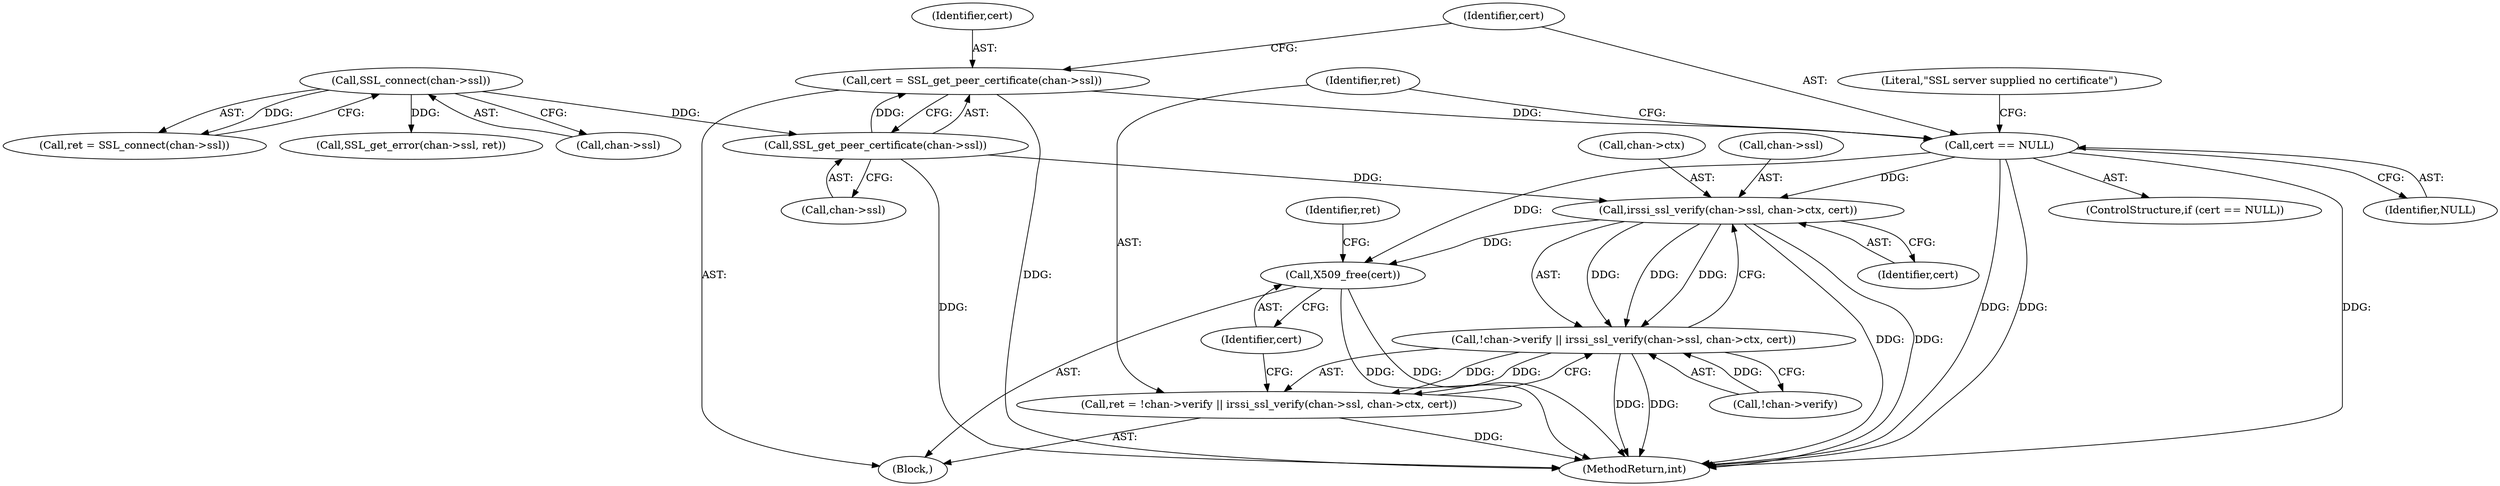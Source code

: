 digraph "0_irssi-proxy_85bbc05b21678e80423815d2ef1dfe26208491ab_0@pointer" {
"1000199" [label="(Call,cert == NULL)"];
"1000192" [label="(Call,cert = SSL_get_peer_certificate(chan->ssl))"];
"1000194" [label="(Call,SSL_get_peer_certificate(chan->ssl))"];
"1000115" [label="(Call,SSL_connect(chan->ssl))"];
"1000215" [label="(Call,irssi_ssl_verify(chan->ssl, chan->ctx, cert))"];
"1000210" [label="(Call,!chan->verify || irssi_ssl_verify(chan->ssl, chan->ctx, cert))"];
"1000208" [label="(Call,ret = !chan->verify || irssi_ssl_verify(chan->ssl, chan->ctx, cert))"];
"1000223" [label="(Call,X509_free(cert))"];
"1000116" [label="(Call,chan->ssl)"];
"1000102" [label="(Block,)"];
"1000219" [label="(Call,chan->ctx)"];
"1000204" [label="(Literal,\"SSL server supplied no certificate\")"];
"1000199" [label="(Call,cert == NULL)"];
"1000223" [label="(Call,X509_free(cert))"];
"1000115" [label="(Call,SSL_connect(chan->ssl))"];
"1000194" [label="(Call,SSL_get_peer_certificate(chan->ssl))"];
"1000113" [label="(Call,ret = SSL_connect(chan->ssl))"];
"1000193" [label="(Identifier,cert)"];
"1000208" [label="(Call,ret = !chan->verify || irssi_ssl_verify(chan->ssl, chan->ctx, cert))"];
"1000211" [label="(Call,!chan->verify)"];
"1000227" [label="(Identifier,ret)"];
"1000200" [label="(Identifier,cert)"];
"1000216" [label="(Call,chan->ssl)"];
"1000224" [label="(Identifier,cert)"];
"1000198" [label="(ControlStructure,if (cert == NULL))"];
"1000231" [label="(MethodReturn,int)"];
"1000192" [label="(Call,cert = SSL_get_peer_certificate(chan->ssl))"];
"1000222" [label="(Identifier,cert)"];
"1000195" [label="(Call,chan->ssl)"];
"1000210" [label="(Call,!chan->verify || irssi_ssl_verify(chan->ssl, chan->ctx, cert))"];
"1000201" [label="(Identifier,NULL)"];
"1000209" [label="(Identifier,ret)"];
"1000126" [label="(Call,SSL_get_error(chan->ssl, ret))"];
"1000215" [label="(Call,irssi_ssl_verify(chan->ssl, chan->ctx, cert))"];
"1000199" -> "1000198"  [label="AST: "];
"1000199" -> "1000201"  [label="CFG: "];
"1000200" -> "1000199"  [label="AST: "];
"1000201" -> "1000199"  [label="AST: "];
"1000204" -> "1000199"  [label="CFG: "];
"1000209" -> "1000199"  [label="CFG: "];
"1000199" -> "1000231"  [label="DDG: "];
"1000199" -> "1000231"  [label="DDG: "];
"1000199" -> "1000231"  [label="DDG: "];
"1000192" -> "1000199"  [label="DDG: "];
"1000199" -> "1000215"  [label="DDG: "];
"1000199" -> "1000223"  [label="DDG: "];
"1000192" -> "1000102"  [label="AST: "];
"1000192" -> "1000194"  [label="CFG: "];
"1000193" -> "1000192"  [label="AST: "];
"1000194" -> "1000192"  [label="AST: "];
"1000200" -> "1000192"  [label="CFG: "];
"1000192" -> "1000231"  [label="DDG: "];
"1000194" -> "1000192"  [label="DDG: "];
"1000194" -> "1000195"  [label="CFG: "];
"1000195" -> "1000194"  [label="AST: "];
"1000194" -> "1000231"  [label="DDG: "];
"1000115" -> "1000194"  [label="DDG: "];
"1000194" -> "1000215"  [label="DDG: "];
"1000115" -> "1000113"  [label="AST: "];
"1000115" -> "1000116"  [label="CFG: "];
"1000116" -> "1000115"  [label="AST: "];
"1000113" -> "1000115"  [label="CFG: "];
"1000115" -> "1000113"  [label="DDG: "];
"1000115" -> "1000126"  [label="DDG: "];
"1000215" -> "1000210"  [label="AST: "];
"1000215" -> "1000222"  [label="CFG: "];
"1000216" -> "1000215"  [label="AST: "];
"1000219" -> "1000215"  [label="AST: "];
"1000222" -> "1000215"  [label="AST: "];
"1000210" -> "1000215"  [label="CFG: "];
"1000215" -> "1000231"  [label="DDG: "];
"1000215" -> "1000231"  [label="DDG: "];
"1000215" -> "1000210"  [label="DDG: "];
"1000215" -> "1000210"  [label="DDG: "];
"1000215" -> "1000210"  [label="DDG: "];
"1000215" -> "1000223"  [label="DDG: "];
"1000210" -> "1000208"  [label="AST: "];
"1000210" -> "1000211"  [label="CFG: "];
"1000211" -> "1000210"  [label="AST: "];
"1000208" -> "1000210"  [label="CFG: "];
"1000210" -> "1000231"  [label="DDG: "];
"1000210" -> "1000231"  [label="DDG: "];
"1000210" -> "1000208"  [label="DDG: "];
"1000210" -> "1000208"  [label="DDG: "];
"1000211" -> "1000210"  [label="DDG: "];
"1000208" -> "1000102"  [label="AST: "];
"1000209" -> "1000208"  [label="AST: "];
"1000224" -> "1000208"  [label="CFG: "];
"1000208" -> "1000231"  [label="DDG: "];
"1000223" -> "1000102"  [label="AST: "];
"1000223" -> "1000224"  [label="CFG: "];
"1000224" -> "1000223"  [label="AST: "];
"1000227" -> "1000223"  [label="CFG: "];
"1000223" -> "1000231"  [label="DDG: "];
"1000223" -> "1000231"  [label="DDG: "];
}
